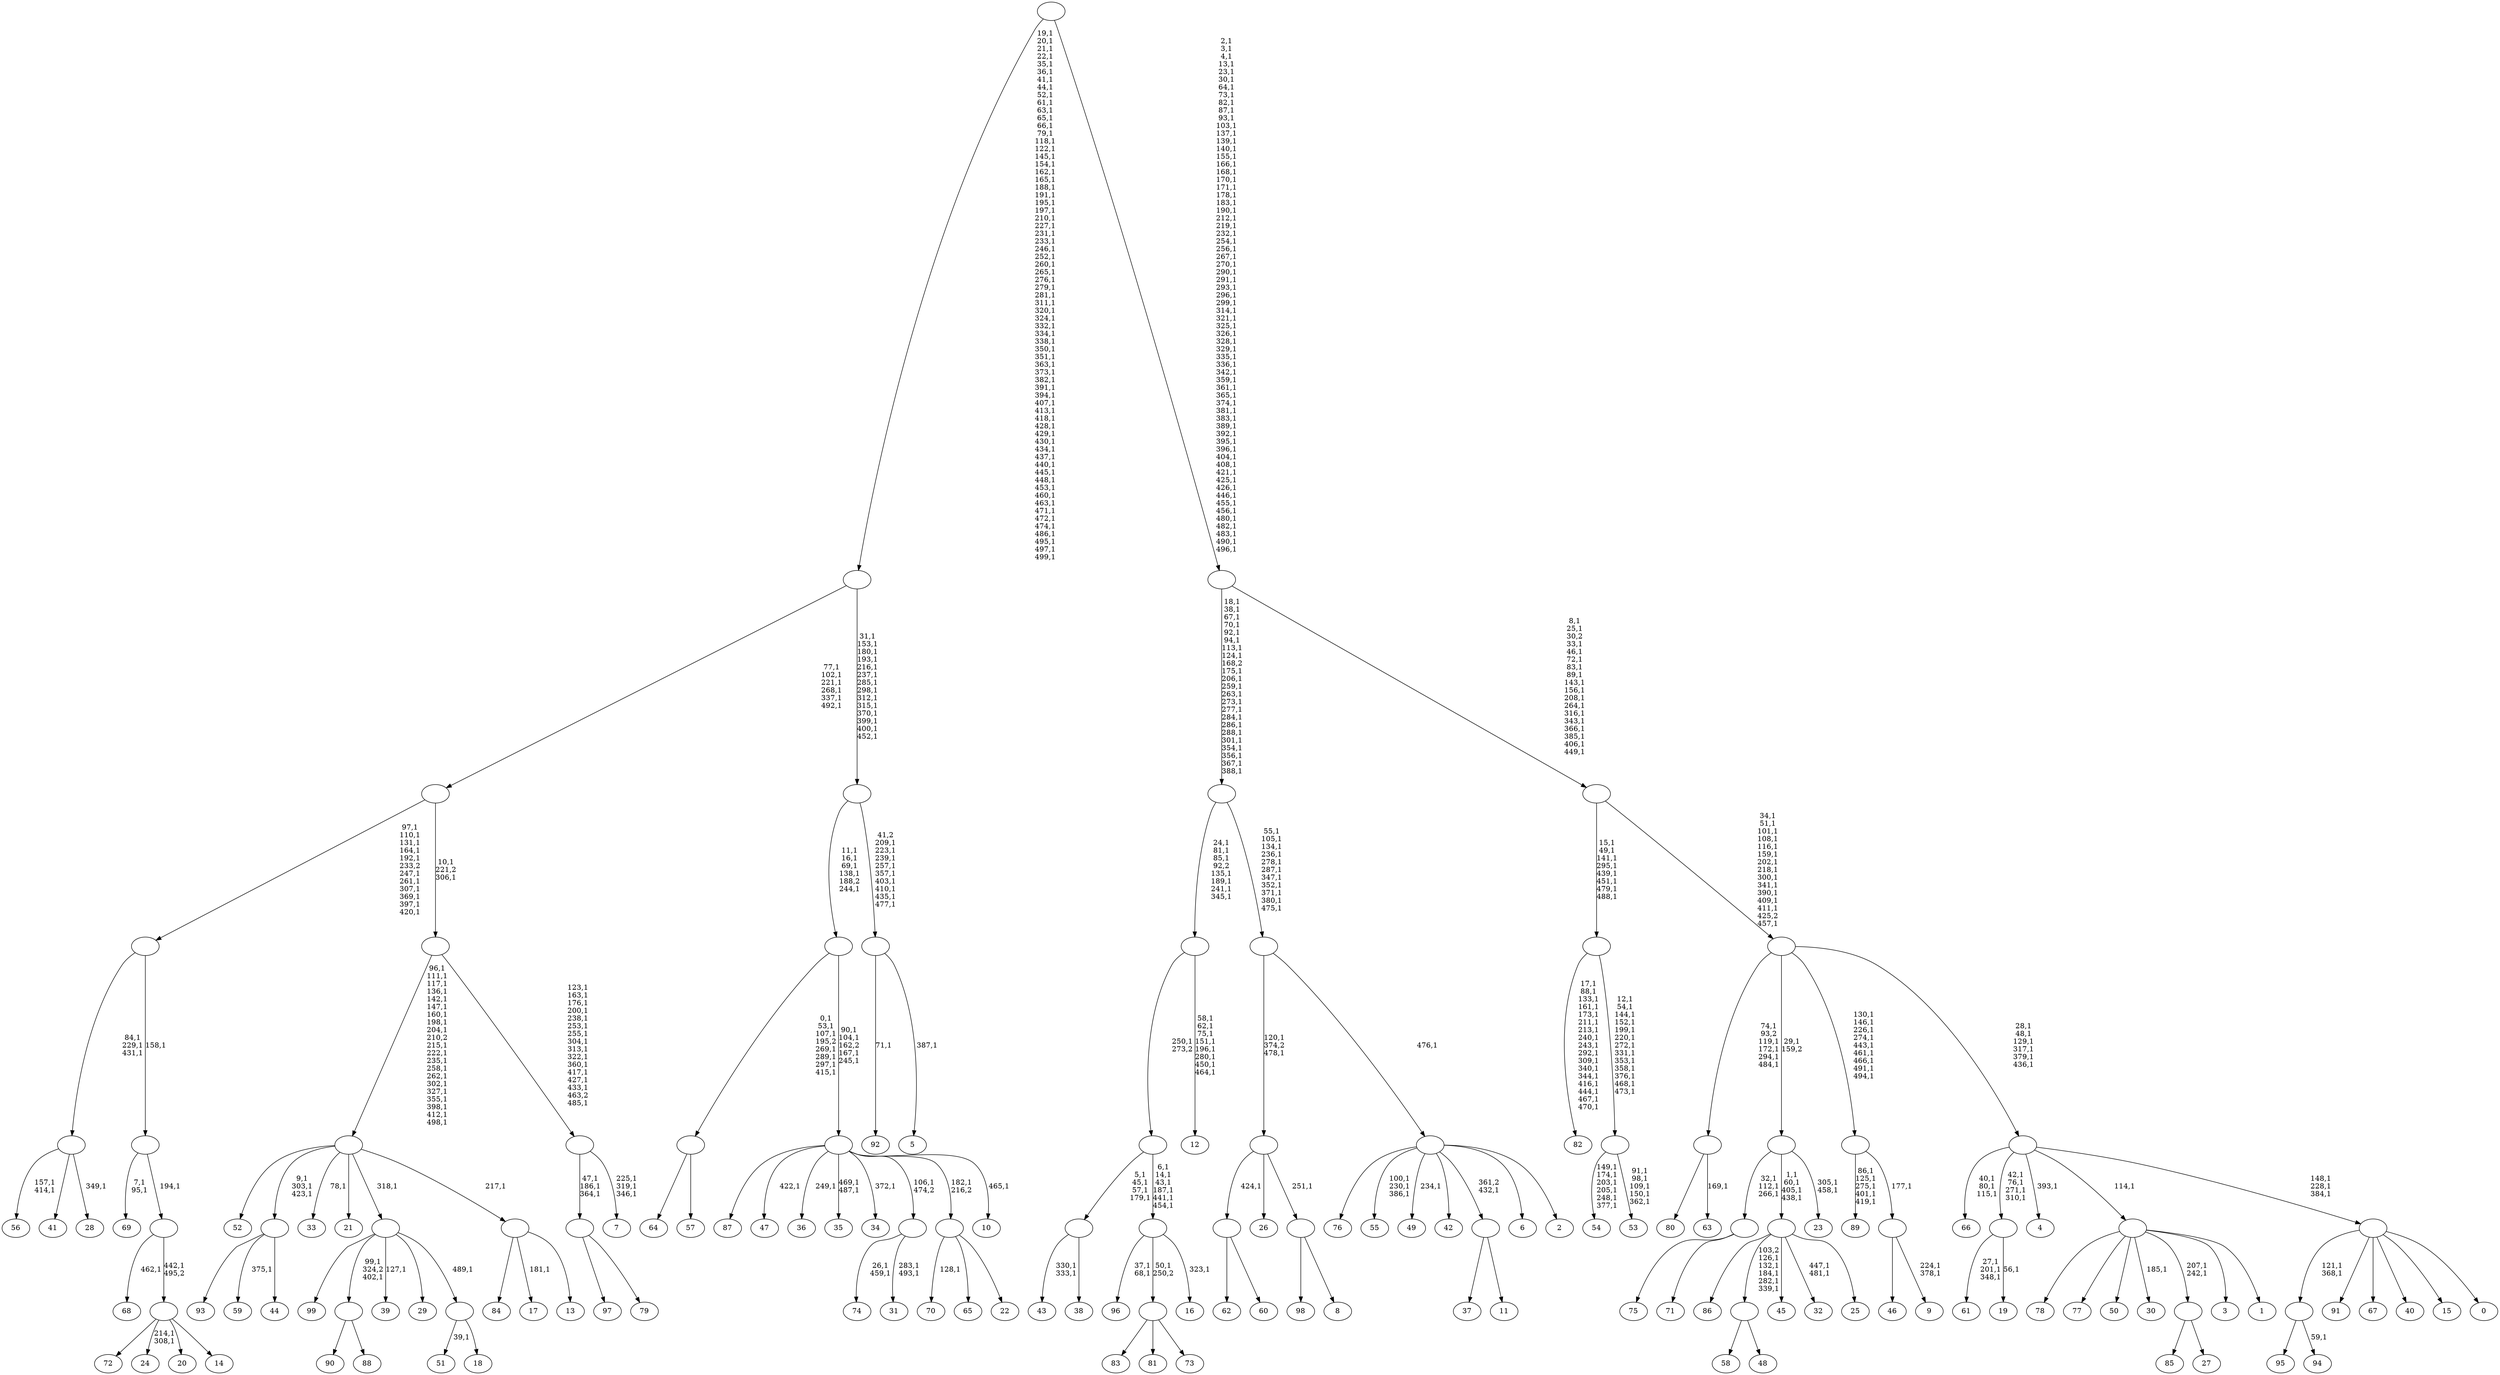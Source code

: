 digraph T {
	600 [label="99"]
	599 [label="98"]
	598 [label="97"]
	597 [label="96"]
	594 [label="95"]
	593 [label="94"]
	591 [label=""]
	589 [label="93"]
	588 [label="92"]
	586 [label="91"]
	585 [label="90"]
	584 [label="89"]
	578 [label="88"]
	577 [label=""]
	575 [label="87"]
	574 [label="86"]
	573 [label="85"]
	572 [label="84"]
	571 [label="83"]
	570 [label="82"]
	552 [label="81"]
	551 [label="80"]
	550 [label="79"]
	549 [label=""]
	546 [label="78"]
	545 [label="77"]
	544 [label="76"]
	543 [label="75"]
	542 [label="74"]
	539 [label="73"]
	538 [label=""]
	537 [label="72"]
	536 [label="71"]
	535 [label=""]
	532 [label="70"]
	530 [label="69"]
	527 [label="68"]
	525 [label="67"]
	524 [label="66"]
	520 [label="65"]
	519 [label="64"]
	518 [label="63"]
	516 [label=""]
	511 [label="62"]
	510 [label="61"]
	506 [label="60"]
	505 [label=""]
	504 [label="59"]
	502 [label="58"]
	501 [label="57"]
	500 [label=""]
	493 [label="56"]
	490 [label="55"]
	486 [label="54"]
	479 [label="53"]
	473 [label=""]
	460 [label=""]
	452 [label="52"]
	451 [label="51"]
	449 [label="50"]
	448 [label="49"]
	446 [label="48"]
	445 [label=""]
	440 [label="47"]
	438 [label="46"]
	437 [label="45"]
	436 [label="44"]
	435 [label=""]
	432 [label="43"]
	429 [label="42"]
	428 [label="41"]
	427 [label="40"]
	426 [label="39"]
	424 [label="38"]
	423 [label=""]
	419 [label="37"]
	418 [label="36"]
	416 [label="35"]
	413 [label="34"]
	411 [label="33"]
	409 [label="32"]
	406 [label="31"]
	403 [label=""]
	402 [label="30"]
	400 [label="29"]
	399 [label="28"]
	397 [label=""]
	394 [label="27"]
	393 [label=""]
	391 [label="26"]
	390 [label="25"]
	389 [label=""]
	385 [label="24"]
	382 [label="23"]
	379 [label=""]
	378 [label="22"]
	377 [label=""]
	376 [label="21"]
	375 [label="20"]
	374 [label="19"]
	372 [label=""]
	368 [label="18"]
	367 [label=""]
	366 [label=""]
	365 [label="17"]
	363 [label="16"]
	361 [label=""]
	355 [label=""]
	354 [label="15"]
	353 [label="14"]
	352 [label=""]
	351 [label=""]
	350 [label=""]
	349 [label=""]
	338 [label="13"]
	337 [label=""]
	336 [label=""]
	316 [label="12"]
	307 [label=""]
	300 [label="11"]
	299 [label=""]
	298 [label="10"]
	296 [label=""]
	292 [label=""]
	287 [label="9"]
	284 [label=""]
	283 [label=""]
	274 [label="8"]
	273 [label=""]
	272 [label=""]
	270 [label="7"]
	266 [label=""]
	251 [label=""]
	249 [label=""]
	243 [label="6"]
	242 [label="5"]
	240 [label=""]
	231 [label=""]
	217 [label=""]
	148 [label="4"]
	146 [label="3"]
	145 [label="2"]
	144 [label=""]
	143 [label=""]
	132 [label=""]
	110 [label="1"]
	109 [label=""]
	108 [label="0"]
	107 [label=""]
	104 [label=""]
	98 [label=""]
	84 [label=""]
	67 [label=""]
	0 [label=""]
	591 -> 593 [label="59,1"]
	591 -> 594 [label=""]
	577 -> 585 [label=""]
	577 -> 578 [label=""]
	549 -> 598 [label=""]
	549 -> 550 [label=""]
	538 -> 571 [label=""]
	538 -> 552 [label=""]
	538 -> 539 [label=""]
	535 -> 543 [label=""]
	535 -> 536 [label=""]
	516 -> 518 [label="169,1"]
	516 -> 551 [label=""]
	505 -> 511 [label=""]
	505 -> 506 [label=""]
	500 -> 519 [label=""]
	500 -> 501 [label=""]
	473 -> 479 [label="91,1\n98,1\n109,1\n150,1\n362,1"]
	473 -> 486 [label="149,1\n174,1\n203,1\n205,1\n248,1\n377,1"]
	460 -> 473 [label="12,1\n54,1\n144,1\n152,1\n199,1\n220,1\n272,1\n331,1\n353,1\n358,1\n376,1\n468,1\n473,1"]
	460 -> 570 [label="17,1\n88,1\n133,1\n161,1\n173,1\n211,1\n213,1\n240,1\n243,1\n292,1\n309,1\n340,1\n344,1\n416,1\n444,1\n467,1\n470,1"]
	445 -> 502 [label=""]
	445 -> 446 [label=""]
	435 -> 504 [label="375,1"]
	435 -> 589 [label=""]
	435 -> 436 [label=""]
	423 -> 432 [label="330,1\n333,1"]
	423 -> 424 [label=""]
	403 -> 406 [label="283,1\n493,1"]
	403 -> 542 [label="26,1\n459,1"]
	397 -> 399 [label="349,1"]
	397 -> 493 [label="157,1\n414,1"]
	397 -> 428 [label=""]
	393 -> 573 [label=""]
	393 -> 394 [label=""]
	389 -> 409 [label="447,1\n481,1"]
	389 -> 445 [label="103,2\n126,1\n132,1\n184,1\n282,1\n339,1"]
	389 -> 574 [label=""]
	389 -> 437 [label=""]
	389 -> 390 [label=""]
	379 -> 382 [label="305,1\n458,1"]
	379 -> 389 [label="1,1\n60,1\n405,1\n438,1"]
	379 -> 535 [label="32,1\n112,1\n266,1"]
	377 -> 532 [label="128,1"]
	377 -> 520 [label=""]
	377 -> 378 [label=""]
	372 -> 374 [label="56,1"]
	372 -> 510 [label="27,1\n201,1\n348,1"]
	367 -> 451 [label="39,1"]
	367 -> 368 [label=""]
	366 -> 426 [label="127,1"]
	366 -> 577 [label="99,1\n324,2\n402,1"]
	366 -> 600 [label=""]
	366 -> 400 [label=""]
	366 -> 367 [label="489,1"]
	361 -> 363 [label="323,1"]
	361 -> 597 [label="37,1\n68,1"]
	361 -> 538 [label="50,1\n250,2"]
	355 -> 361 [label="6,1\n14,1\n43,1\n187,1\n441,1\n454,1"]
	355 -> 423 [label="5,1\n45,1\n57,1\n179,1"]
	352 -> 385 [label="214,1\n308,1"]
	352 -> 537 [label=""]
	352 -> 375 [label=""]
	352 -> 353 [label=""]
	351 -> 527 [label="462,1"]
	351 -> 352 [label="442,1\n495,2"]
	350 -> 530 [label="7,1\n95,1"]
	350 -> 351 [label="194,1"]
	349 -> 397 [label="84,1\n229,1\n431,1"]
	349 -> 350 [label="158,1"]
	337 -> 365 [label="181,1"]
	337 -> 572 [label=""]
	337 -> 338 [label=""]
	336 -> 411 [label="78,1"]
	336 -> 435 [label="9,1\n303,1\n423,1"]
	336 -> 452 [label=""]
	336 -> 376 [label=""]
	336 -> 366 [label="318,1"]
	336 -> 337 [label="217,1"]
	307 -> 316 [label="58,1\n62,1\n75,1\n151,1\n196,1\n280,1\n450,1\n464,1"]
	307 -> 355 [label="250,1\n273,2"]
	299 -> 419 [label=""]
	299 -> 300 [label=""]
	296 -> 298 [label="465,1"]
	296 -> 413 [label="372,1"]
	296 -> 416 [label="469,1\n487,1"]
	296 -> 418 [label="249,1"]
	296 -> 440 [label="422,1"]
	296 -> 575 [label=""]
	296 -> 403 [label="106,1\n474,2"]
	296 -> 377 [label="182,1\n216,2"]
	292 -> 296 [label="90,1\n104,1\n162,2\n167,1\n245,1"]
	292 -> 500 [label="0,1\n53,1\n107,1\n195,2\n269,1\n289,1\n297,1\n415,1"]
	284 -> 287 [label="224,1\n378,1"]
	284 -> 438 [label=""]
	283 -> 584 [label="86,1\n125,1\n275,1\n401,1\n419,1"]
	283 -> 284 [label="177,1"]
	273 -> 599 [label=""]
	273 -> 274 [label=""]
	272 -> 505 [label="424,1"]
	272 -> 391 [label=""]
	272 -> 273 [label="251,1"]
	266 -> 270 [label="225,1\n319,1\n346,1"]
	266 -> 549 [label="47,1\n186,1\n364,1"]
	251 -> 266 [label="123,1\n163,1\n176,1\n200,1\n238,1\n253,1\n255,1\n304,1\n313,1\n322,1\n360,1\n417,1\n427,1\n433,1\n463,2\n485,1"]
	251 -> 336 [label="96,1\n111,1\n117,1\n136,1\n142,1\n147,1\n160,1\n198,1\n204,1\n210,2\n215,1\n222,1\n235,1\n258,1\n262,1\n302,1\n327,1\n355,1\n398,1\n412,1\n498,1"]
	249 -> 251 [label="10,1\n221,2\n306,1"]
	249 -> 349 [label="97,1\n110,1\n131,1\n164,1\n192,1\n233,2\n247,1\n261,1\n307,1\n369,1\n397,1\n420,1"]
	240 -> 242 [label="387,1"]
	240 -> 588 [label="71,1"]
	231 -> 240 [label="41,2\n209,1\n223,1\n239,1\n257,1\n357,1\n403,1\n410,1\n435,1\n477,1"]
	231 -> 292 [label="11,1\n16,1\n69,1\n138,1\n188,2\n244,1"]
	217 -> 231 [label="31,1\n153,1\n180,1\n193,1\n216,1\n237,1\n285,1\n298,1\n312,1\n315,1\n370,1\n399,1\n400,1\n452,1"]
	217 -> 249 [label="77,1\n102,1\n221,1\n268,1\n337,1\n492,1"]
	144 -> 448 [label="234,1"]
	144 -> 490 [label="100,1\n230,1\n386,1"]
	144 -> 544 [label=""]
	144 -> 429 [label=""]
	144 -> 299 [label="361,2\n432,1"]
	144 -> 243 [label=""]
	144 -> 145 [label=""]
	143 -> 272 [label="120,1\n374,2\n478,1"]
	143 -> 144 [label="476,1"]
	132 -> 143 [label="55,1\n105,1\n134,1\n236,1\n278,1\n287,1\n347,1\n352,1\n371,1\n380,1\n475,1"]
	132 -> 307 [label="24,1\n81,1\n85,1\n92,2\n135,1\n189,1\n241,1\n345,1"]
	109 -> 393 [label="207,1\n242,1"]
	109 -> 402 [label="185,1"]
	109 -> 546 [label=""]
	109 -> 545 [label=""]
	109 -> 449 [label=""]
	109 -> 146 [label=""]
	109 -> 110 [label=""]
	107 -> 591 [label="121,1\n368,1"]
	107 -> 586 [label=""]
	107 -> 525 [label=""]
	107 -> 427 [label=""]
	107 -> 354 [label=""]
	107 -> 108 [label=""]
	104 -> 107 [label="148,1\n228,1\n384,1"]
	104 -> 148 [label="393,1"]
	104 -> 372 [label="42,1\n76,1\n271,1\n310,1"]
	104 -> 524 [label="40,1\n80,1\n115,1"]
	104 -> 109 [label="114,1"]
	98 -> 104 [label="28,1\n48,1\n129,1\n317,1\n379,1\n436,1"]
	98 -> 283 [label="130,1\n146,1\n226,1\n274,1\n443,1\n461,1\n466,1\n491,1\n494,1"]
	98 -> 516 [label="74,1\n93,2\n119,1\n172,1\n294,1\n484,1"]
	98 -> 379 [label="29,1\n159,2"]
	84 -> 98 [label="34,1\n51,1\n101,1\n108,1\n116,1\n159,1\n202,1\n218,1\n300,1\n341,1\n390,1\n409,1\n411,1\n425,2\n457,1"]
	84 -> 460 [label="15,1\n49,1\n141,1\n295,1\n439,1\n451,1\n479,1\n488,1"]
	67 -> 84 [label="8,1\n25,1\n30,2\n33,1\n46,1\n72,1\n83,1\n89,1\n143,1\n156,1\n208,1\n264,1\n316,1\n343,1\n366,1\n385,1\n406,1\n449,1"]
	67 -> 132 [label="18,1\n38,1\n67,1\n70,1\n92,1\n94,1\n113,1\n124,1\n168,2\n175,1\n206,1\n259,1\n263,1\n273,1\n277,1\n284,1\n286,1\n288,1\n301,1\n354,1\n356,1\n367,1\n388,1"]
	0 -> 67 [label="2,1\n3,1\n4,1\n13,1\n23,1\n30,1\n64,1\n73,1\n82,1\n87,1\n93,1\n103,1\n137,1\n139,1\n140,1\n155,1\n166,1\n168,1\n170,1\n171,1\n178,1\n183,1\n190,1\n212,1\n219,1\n232,1\n254,1\n256,1\n267,1\n270,1\n290,1\n291,1\n293,1\n296,1\n299,1\n314,1\n321,1\n325,1\n326,1\n328,1\n329,1\n335,1\n336,1\n342,1\n359,1\n361,1\n365,1\n374,1\n381,1\n383,1\n389,1\n392,1\n395,1\n396,1\n404,1\n408,1\n421,1\n425,1\n426,1\n446,1\n455,1\n456,1\n480,1\n482,1\n483,1\n490,1\n496,1"]
	0 -> 217 [label="19,1\n20,1\n21,1\n22,1\n35,1\n36,1\n41,1\n44,1\n52,1\n61,1\n63,1\n65,1\n66,1\n79,1\n118,1\n122,1\n145,1\n154,1\n162,1\n165,1\n188,1\n191,1\n195,1\n197,1\n210,1\n227,1\n231,1\n233,1\n246,1\n252,1\n260,1\n265,1\n276,1\n279,1\n281,1\n311,1\n320,1\n324,1\n332,1\n334,1\n338,1\n350,1\n351,1\n363,1\n373,1\n382,1\n391,1\n394,1\n407,1\n413,1\n418,1\n428,1\n429,1\n430,1\n434,1\n437,1\n440,1\n445,1\n448,1\n453,1\n460,1\n463,1\n471,1\n472,1\n474,1\n486,1\n495,1\n497,1\n499,1"]
}
